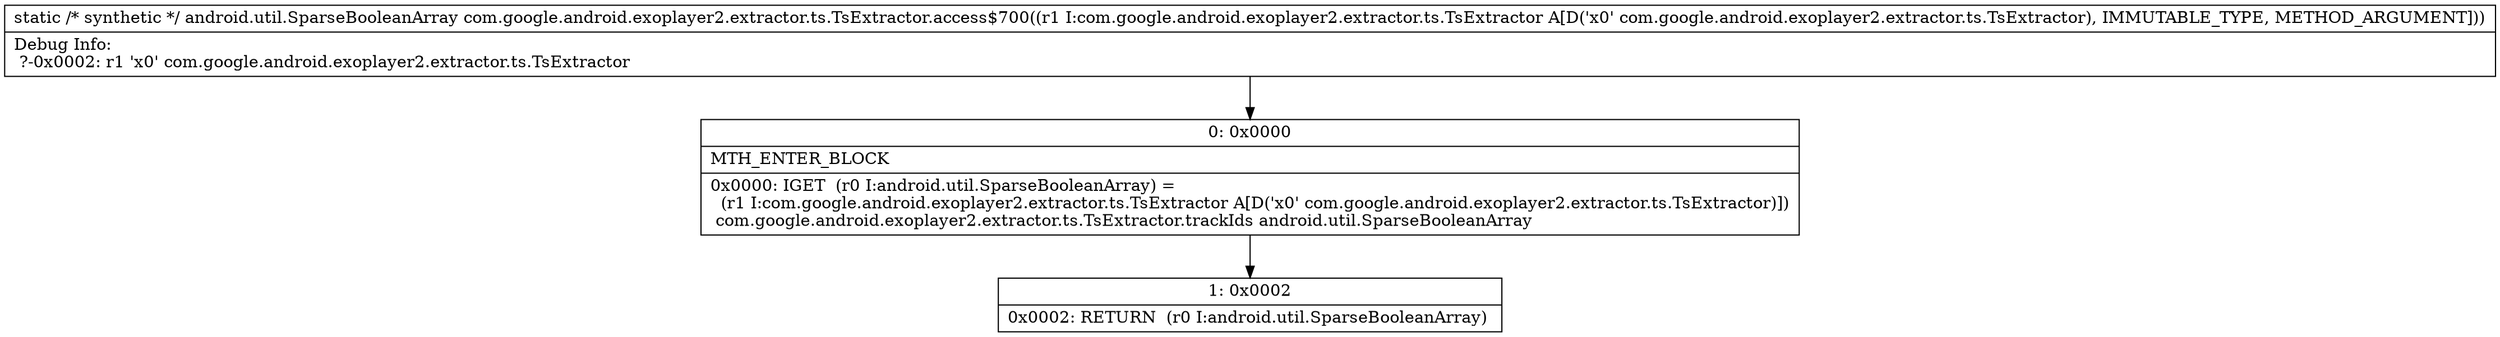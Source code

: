 digraph "CFG forcom.google.android.exoplayer2.extractor.ts.TsExtractor.access$700(Lcom\/google\/android\/exoplayer2\/extractor\/ts\/TsExtractor;)Landroid\/util\/SparseBooleanArray;" {
Node_0 [shape=record,label="{0\:\ 0x0000|MTH_ENTER_BLOCK\l|0x0000: IGET  (r0 I:android.util.SparseBooleanArray) = \l  (r1 I:com.google.android.exoplayer2.extractor.ts.TsExtractor A[D('x0' com.google.android.exoplayer2.extractor.ts.TsExtractor)])\l com.google.android.exoplayer2.extractor.ts.TsExtractor.trackIds android.util.SparseBooleanArray \l}"];
Node_1 [shape=record,label="{1\:\ 0x0002|0x0002: RETURN  (r0 I:android.util.SparseBooleanArray) \l}"];
MethodNode[shape=record,label="{static \/* synthetic *\/ android.util.SparseBooleanArray com.google.android.exoplayer2.extractor.ts.TsExtractor.access$700((r1 I:com.google.android.exoplayer2.extractor.ts.TsExtractor A[D('x0' com.google.android.exoplayer2.extractor.ts.TsExtractor), IMMUTABLE_TYPE, METHOD_ARGUMENT]))  | Debug Info:\l  ?\-0x0002: r1 'x0' com.google.android.exoplayer2.extractor.ts.TsExtractor\l}"];
MethodNode -> Node_0;
Node_0 -> Node_1;
}

